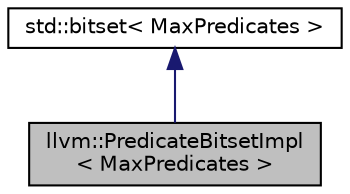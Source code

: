 digraph "llvm::PredicateBitsetImpl&lt; MaxPredicates &gt;"
{
 // LATEX_PDF_SIZE
  bgcolor="transparent";
  edge [fontname="Helvetica",fontsize="10",labelfontname="Helvetica",labelfontsize="10"];
  node [fontname="Helvetica",fontsize="10",shape="box"];
  Node1 [label="llvm::PredicateBitsetImpl\l\< MaxPredicates \>",height=0.2,width=0.4,color="black", fillcolor="grey75", style="filled", fontcolor="black",tooltip="Container class for CodeGen predicate results."];
  Node2 -> Node1 [dir="back",color="midnightblue",fontsize="10",style="solid",fontname="Helvetica"];
  Node2 [label="std::bitset\< MaxPredicates \>",height=0.2,width=0.4,color="black",tooltip=" "];
}
